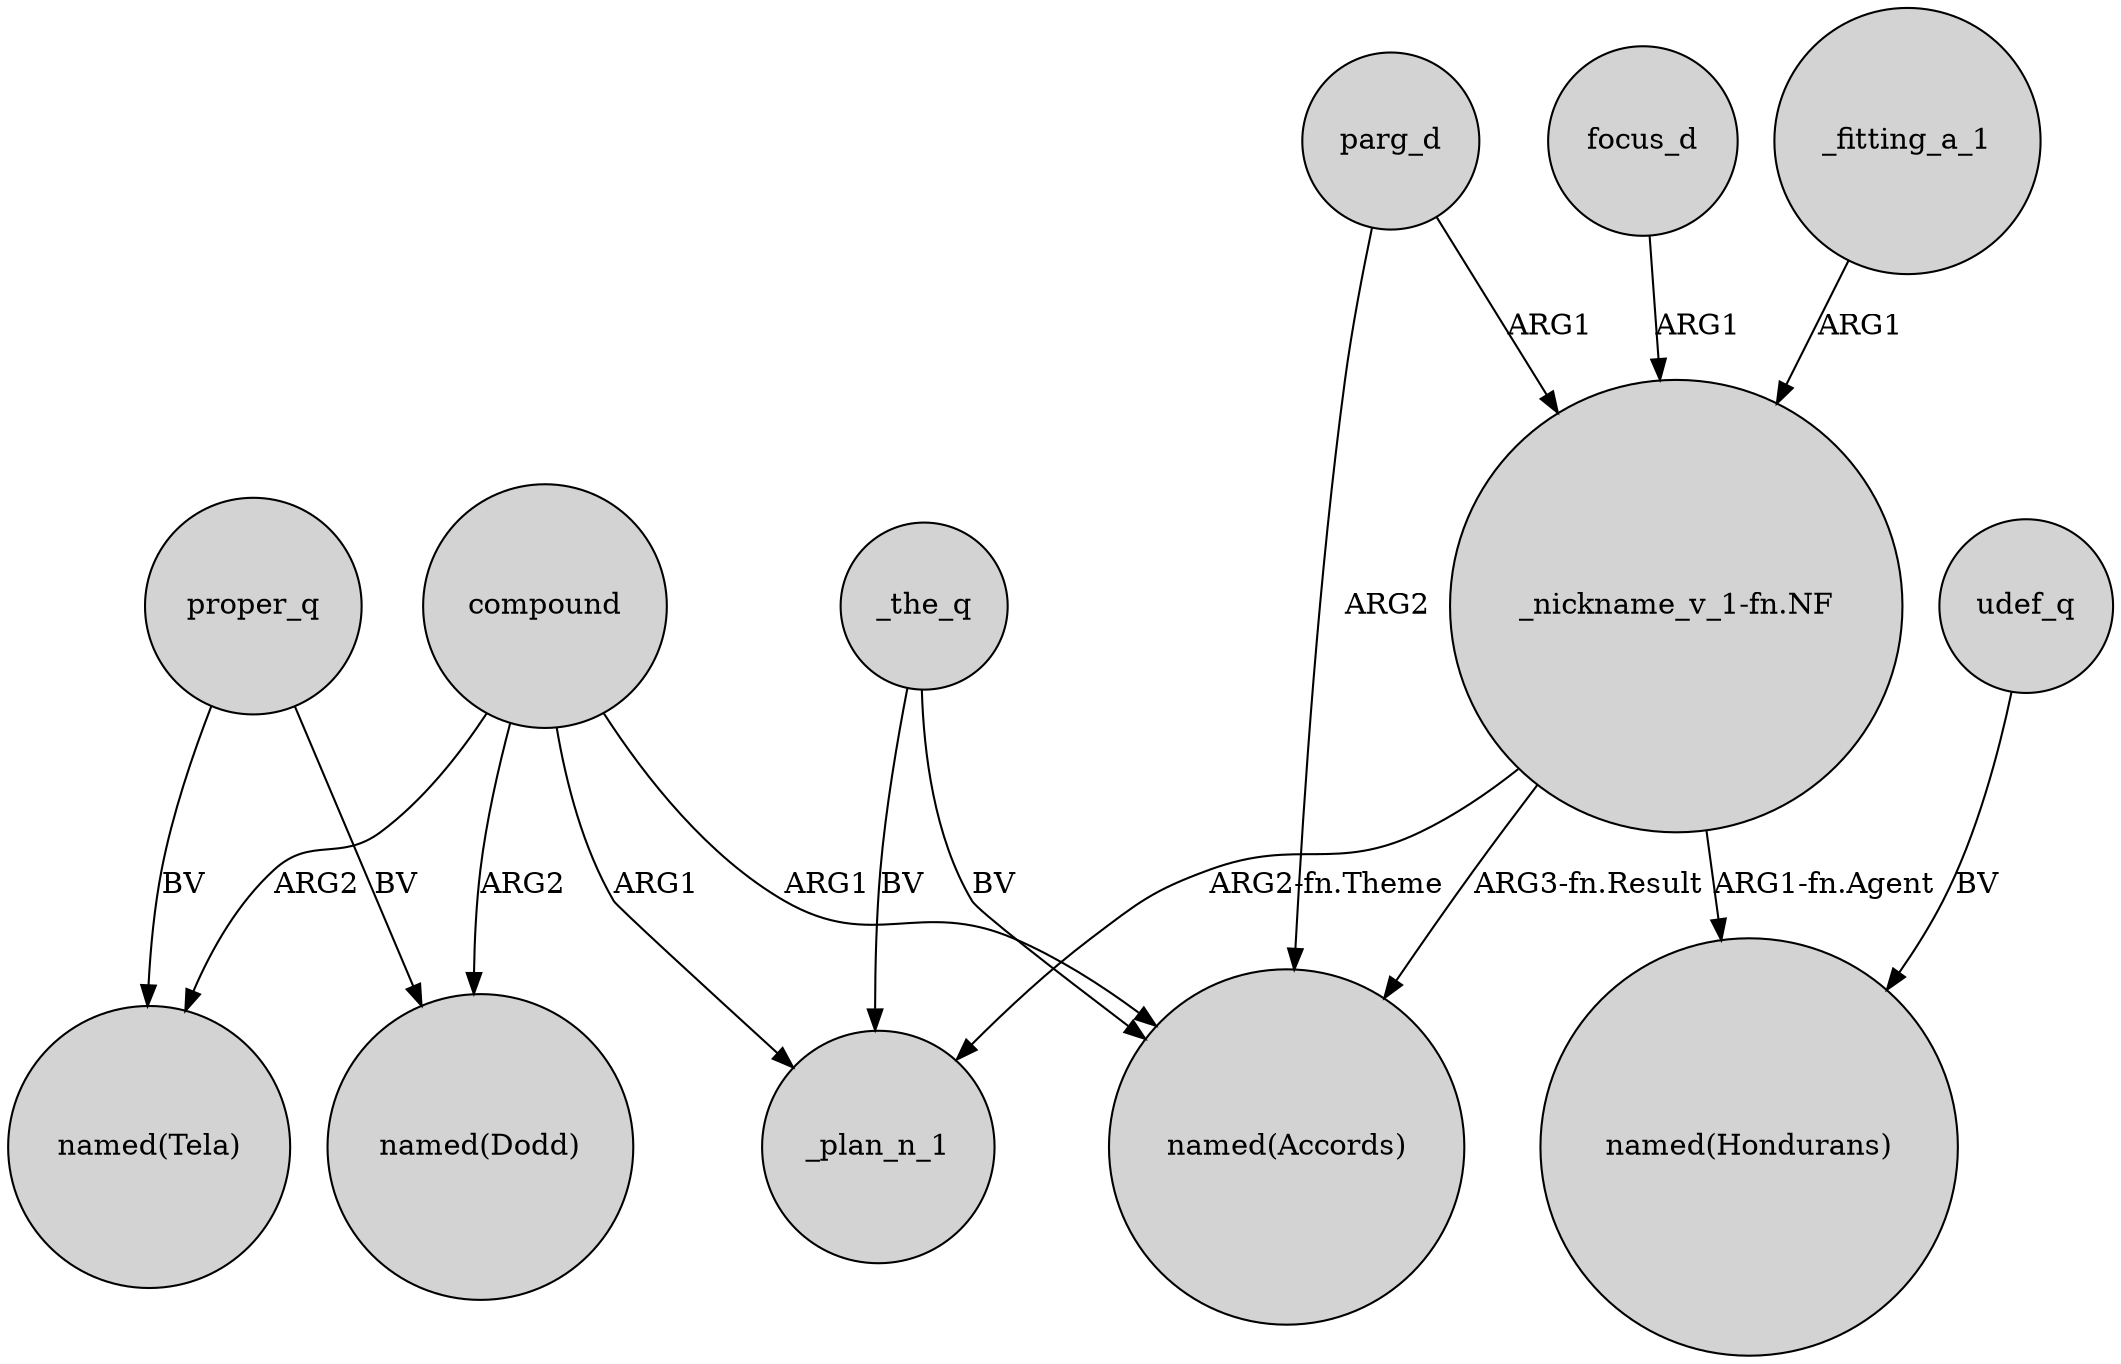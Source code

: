 digraph {
	node [shape=circle style=filled]
	proper_q -> "named(Dodd)" [label=BV]
	compound -> "named(Accords)" [label=ARG1]
	"_nickname_v_1-fn.NF" -> "named(Accords)" [label="ARG3-fn.Result"]
	parg_d -> "_nickname_v_1-fn.NF" [label=ARG1]
	compound -> _plan_n_1 [label=ARG1]
	focus_d -> "_nickname_v_1-fn.NF" [label=ARG1]
	compound -> "named(Dodd)" [label=ARG2]
	"_nickname_v_1-fn.NF" -> "named(Hondurans)" [label="ARG1-fn.Agent"]
	"_nickname_v_1-fn.NF" -> _plan_n_1 [label="ARG2-fn.Theme"]
	parg_d -> "named(Accords)" [label=ARG2]
	_fitting_a_1 -> "_nickname_v_1-fn.NF" [label=ARG1]
	proper_q -> "named(Tela)" [label=BV]
	_the_q -> _plan_n_1 [label=BV]
	udef_q -> "named(Hondurans)" [label=BV]
	compound -> "named(Tela)" [label=ARG2]
	_the_q -> "named(Accords)" [label=BV]
}
